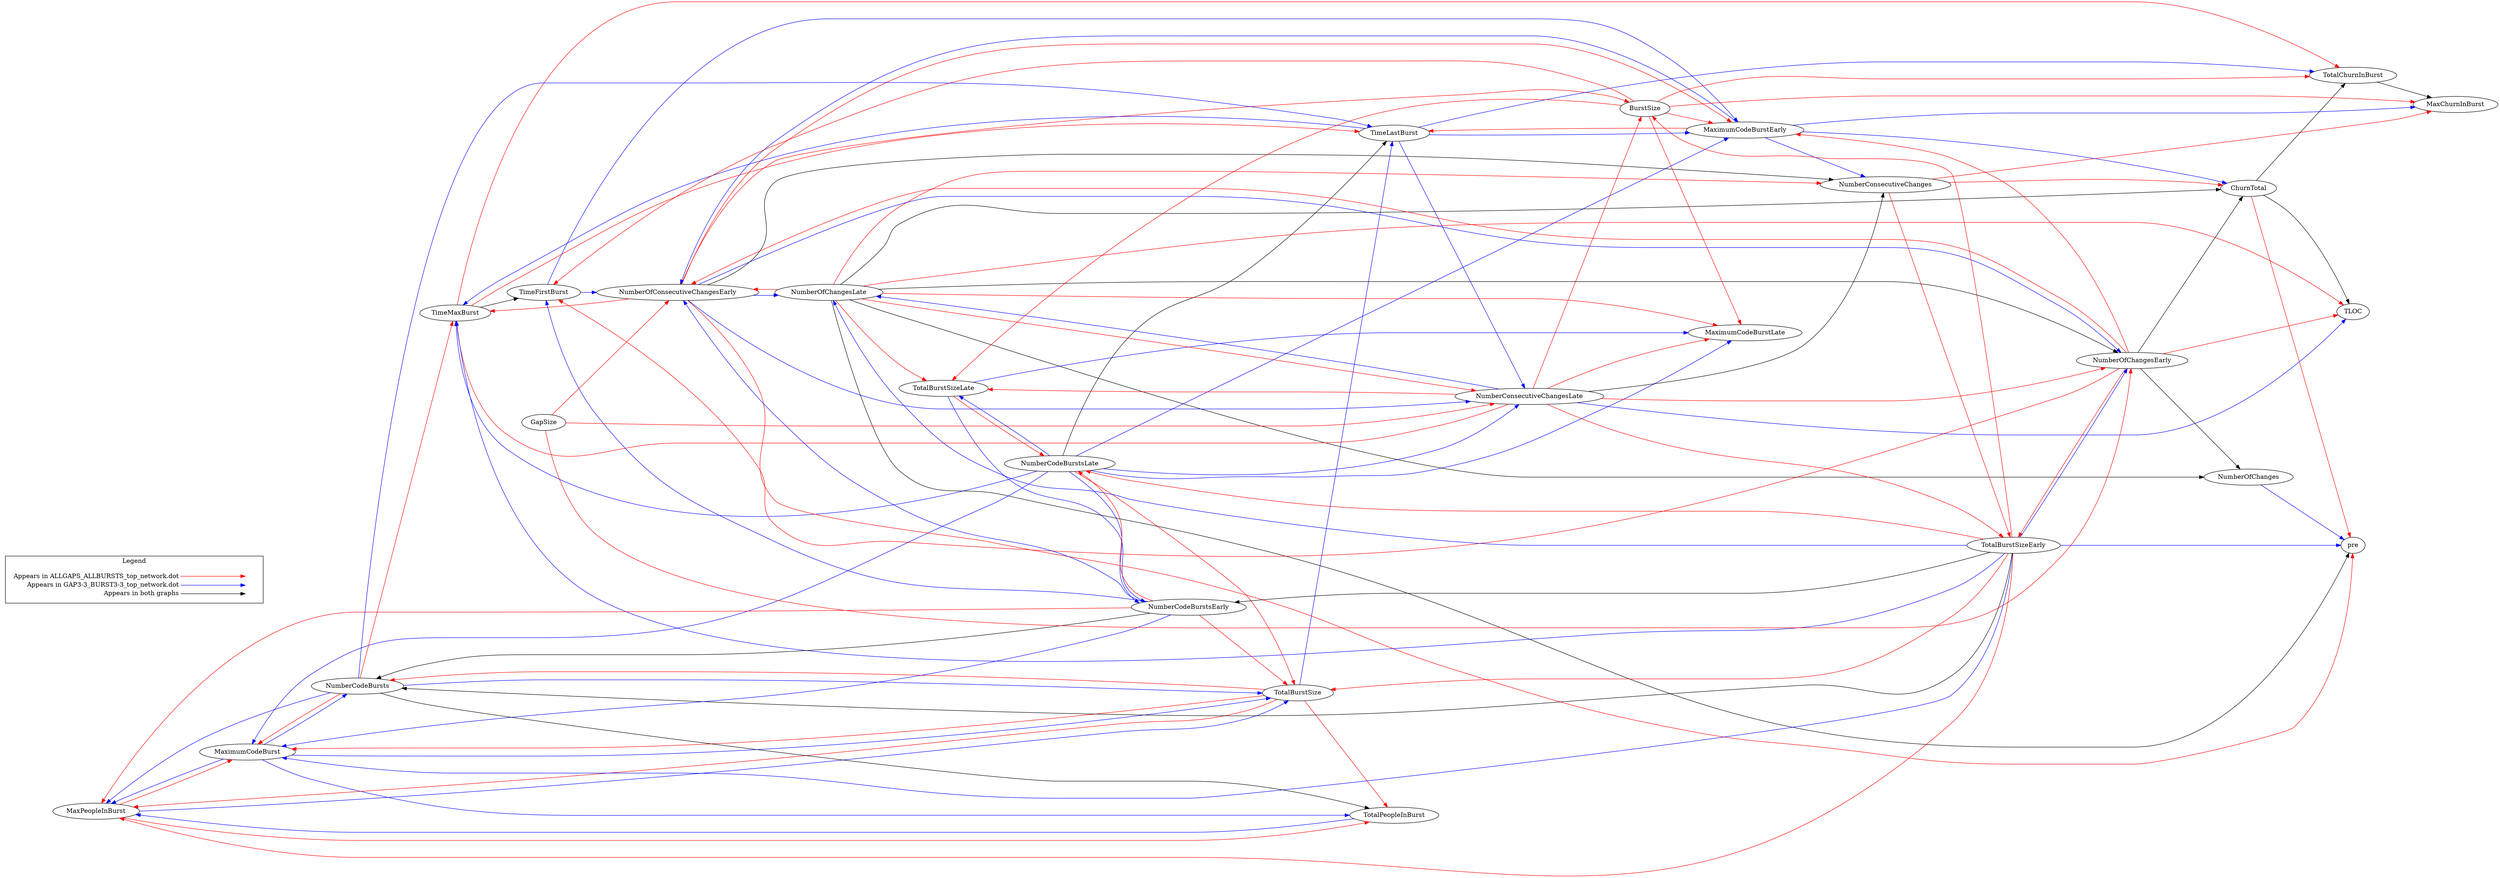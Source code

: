 digraph {
MaxPeopleInBurst -> TotalPeopleInBurst[color="red"];
MaxPeopleInBurst -> MaximumCodeBurst[color="red"];
TotalBurstSizeLate -> NumberCodeBurstsLate[color="red"];
NumberCodeBurstsLate -> TotalBurstSize[color="red"];
NumberOfChangesLate -> MaximumCodeBurstLate[color="red"];
NumberOfChangesLate -> TotalBurstSizeLate[color="red"];
NumberOfChangesLate -> NumberOfConsecutiveChangesEarly[color="red"];
NumberOfChangesLate -> NumberConsecutiveChangesLate[color="red"];
NumberOfChangesLate -> NumberConsecutiveChanges[color="red"];
NumberOfChangesLate -> TLOC[color="red"];
NumberOfChangesEarly -> MaximumCodeBurstEarly[color="red"];
NumberOfChangesEarly -> TimeFirstBurst[color="red"];
NumberOfChangesEarly -> NumberOfConsecutiveChangesEarly[color="red"];
NumberOfChangesEarly -> TotalBurstSizeEarly[color="red"];
NumberOfChangesEarly -> TLOC[color="red"];
MaximumCodeBurstEarly -> TimeLastBurst[color="red"];
NumberCodeBurstsEarly -> MaxPeopleInBurst[color="red"];
NumberCodeBurstsEarly -> NumberCodeBurstsLate[color="red"];
NumberCodeBurstsEarly -> TotalBurstSize[color="red"];
ChurnTotal -> pre[color="red"];
NumberOfConsecutiveChangesEarly -> MaximumCodeBurstEarly[color="red"];
NumberOfConsecutiveChangesEarly -> TimeMaxBurst[color="red"];
NumberOfConsecutiveChangesEarly -> pre[color="red"];
NumberOfConsecutiveChangesEarly -> BurstSize[color="red"];
NumberConsecutiveChangesLate -> MaximumCodeBurstLate[color="red"];
NumberConsecutiveChangesLate -> TotalBurstSizeLate[color="red"];
NumberConsecutiveChangesLate -> NumberOfChangesEarly[color="red"];
NumberConsecutiveChangesLate -> TotalBurstSizeEarly[color="red"];
NumberConsecutiveChangesLate -> TimeMaxBurst[color="red"];
NumberConsecutiveChangesLate -> BurstSize[color="red"];
TotalBurstSizeEarly -> MaxPeopleInBurst[color="red"];
TotalBurstSizeEarly -> NumberCodeBurstsLate[color="red"];
TotalBurstSizeEarly -> TotalBurstSize[color="red"];
TotalBurstSizeEarly -> BurstSize[color="red"];
TotalBurstSize -> TotalPeopleInBurst[color="red"];
TotalBurstSize -> MaxPeopleInBurst[color="red"];
TotalBurstSize -> MaximumCodeBurst[color="red"];
TotalBurstSize -> NumberCodeBursts[color="red"];
TimeMaxBurst -> TotalChurnInBurst[color="red"];
TimeMaxBurst -> TimeLastBurst[color="red"];
NumberConsecutiveChanges -> MaxChurnInBurst[color="red"];
NumberConsecutiveChanges -> ChurnTotal[color="red"];
NumberConsecutiveChanges -> TotalBurstSizeEarly[color="red"];
NumberCodeBursts -> MaximumCodeBurst[color="red"];
NumberCodeBursts -> TimeMaxBurst[color="red"];
GapSize -> NumberOfChangesEarly[color="red"];
GapSize -> NumberOfConsecutiveChangesEarly[color="red"];
GapSize -> NumberConsecutiveChangesLate[color="red"];
BurstSize -> MaximumCodeBurstLate[color="red"];
BurstSize -> TotalBurstSizeLate[color="red"];
BurstSize -> MaxChurnInBurst[color="red"];
BurstSize -> MaximumCodeBurstEarly[color="red"];
BurstSize -> TimeFirstBurst[color="red"];
BurstSize -> TotalChurnInBurst[color="red"];
NumberCodeBurstsLate -> TimeLastBurst[color="black"];
NumberOfChangesLate -> NumberOfChanges[color="black"];
NumberOfChangesLate -> NumberOfChangesEarly[color="black"];
NumberOfChangesLate -> ChurnTotal[color="black"];
NumberOfChangesLate -> pre[color="black"];
NumberOfChangesEarly -> NumberOfChanges[color="black"];
NumberOfChangesEarly -> ChurnTotal[color="black"];
NumberCodeBurstsEarly -> NumberCodeBursts[color="black"];
TotalChurnInBurst -> MaxChurnInBurst[color="black"];
ChurnTotal -> TotalChurnInBurst[color="black"];
ChurnTotal -> TLOC[color="black"];
NumberOfConsecutiveChangesEarly -> NumberConsecutiveChanges[color="black"];
NumberConsecutiveChangesLate -> NumberConsecutiveChanges[color="black"];
TotalBurstSizeEarly -> NumberCodeBurstsEarly[color="black"];
TotalBurstSizeEarly -> NumberCodeBursts[color="black"];
TimeMaxBurst -> TimeFirstBurst[color="black"];
NumberCodeBursts -> TotalPeopleInBurst[color="black"];
TotalPeopleInBurst -> MaxPeopleInBurst[color="blue"];
NumberOfChanges -> pre[color="blue"];
MaxPeopleInBurst -> TotalBurstSize[color="blue"];
TotalBurstSizeLate -> MaximumCodeBurstLate[color="blue"];
TotalBurstSizeLate -> NumberCodeBurstsEarly[color="blue"];
NumberCodeBurstsLate -> MaximumCodeBurstLate[color="blue"];
NumberCodeBurstsLate -> TotalBurstSizeLate[color="blue"];
NumberCodeBurstsLate -> MaximumCodeBurstEarly[color="blue"];
NumberCodeBurstsLate -> NumberCodeBurstsEarly[color="blue"];
NumberCodeBurstsLate -> MaximumCodeBurst[color="blue"];
NumberCodeBurstsLate -> NumberConsecutiveChangesLate[color="blue"];
NumberCodeBurstsLate -> TimeMaxBurst[color="blue"];
MaximumCodeBurstEarly -> MaxChurnInBurst[color="blue"];
MaximumCodeBurstEarly -> ChurnTotal[color="blue"];
MaximumCodeBurstEarly -> NumberOfConsecutiveChangesEarly[color="blue"];
MaximumCodeBurstEarly -> NumberConsecutiveChanges[color="blue"];
NumberCodeBurstsEarly -> TimeFirstBurst[color="blue"];
NumberCodeBurstsEarly -> MaximumCodeBurst[color="blue"];
NumberCodeBurstsEarly -> NumberOfConsecutiveChangesEarly[color="blue"];
TimeFirstBurst -> MaximumCodeBurstEarly[color="blue"];
TimeFirstBurst -> NumberOfConsecutiveChangesEarly[color="blue"];
MaximumCodeBurst -> TotalPeopleInBurst[color="blue"];
MaximumCodeBurst -> MaxPeopleInBurst[color="blue"];
MaximumCodeBurst -> TotalBurstSize[color="blue"];
MaximumCodeBurst -> NumberCodeBursts[color="blue"];
NumberOfConsecutiveChangesEarly -> NumberOfChangesLate[color="blue"];
NumberOfConsecutiveChangesEarly -> NumberOfChangesEarly[color="blue"];
NumberOfConsecutiveChangesEarly -> NumberConsecutiveChangesLate[color="blue"];
NumberConsecutiveChangesLate -> NumberOfChangesLate[color="blue"];
NumberConsecutiveChangesLate -> TLOC[color="blue"];
TotalBurstSizeEarly -> NumberOfChangesLate[color="blue"];
TotalBurstSizeEarly -> NumberOfChangesEarly[color="blue"];
TotalBurstSizeEarly -> MaximumCodeBurst[color="blue"];
TotalBurstSizeEarly -> TimeMaxBurst[color="blue"];
TotalBurstSizeEarly -> pre[color="blue"];
TotalBurstSize -> TimeLastBurst[color="blue"];
TimeLastBurst -> MaximumCodeBurstEarly[color="blue"];
TimeLastBurst -> TotalChurnInBurst[color="blue"];
TimeLastBurst -> NumberConsecutiveChangesLate[color="blue"];
TimeLastBurst -> TimeMaxBurst[color="blue"];
NumberCodeBursts -> MaxPeopleInBurst[color="blue"];
NumberCodeBursts -> TotalBurstSize[color="blue"];
NumberCodeBursts -> TimeLastBurst[color="blue"];

  rankdir=LR
  node [shape=plaintext]
  subgraph cluster_01 { 
    label = "Legend";
    key [label=<<table border="0" cellpadding="2" cellspacing="0" cellborder="0">
      <tr><td align="right" port="i1">Appears in ALLGAPS_ALLBURSTS_top_network.dot</td></tr>
      <tr><td align="right" port="i2">Appears in GAP3-3_BURST3-3_top_network.dot</td></tr>
      <tr><td align="right" port="i3">Appears in both graphs</td></tr>
      </table>>]
    key2 [label=<<table border="0" cellpadding="2" cellspacing="0" cellborder="0">
      <tr><td port="i1">&nbsp;</td></tr>
      <tr><td port="i2">&nbsp;</td></tr>
      <tr><td port="i3">&nbsp;</td></tr>
      </table>>]
    key:i1:e -> key2:i1:w [color=red]
    key:i2:e -> key2:i2:w [color=blue]
    key:i3:e -> key2:i3:w [color=black]
  }
}